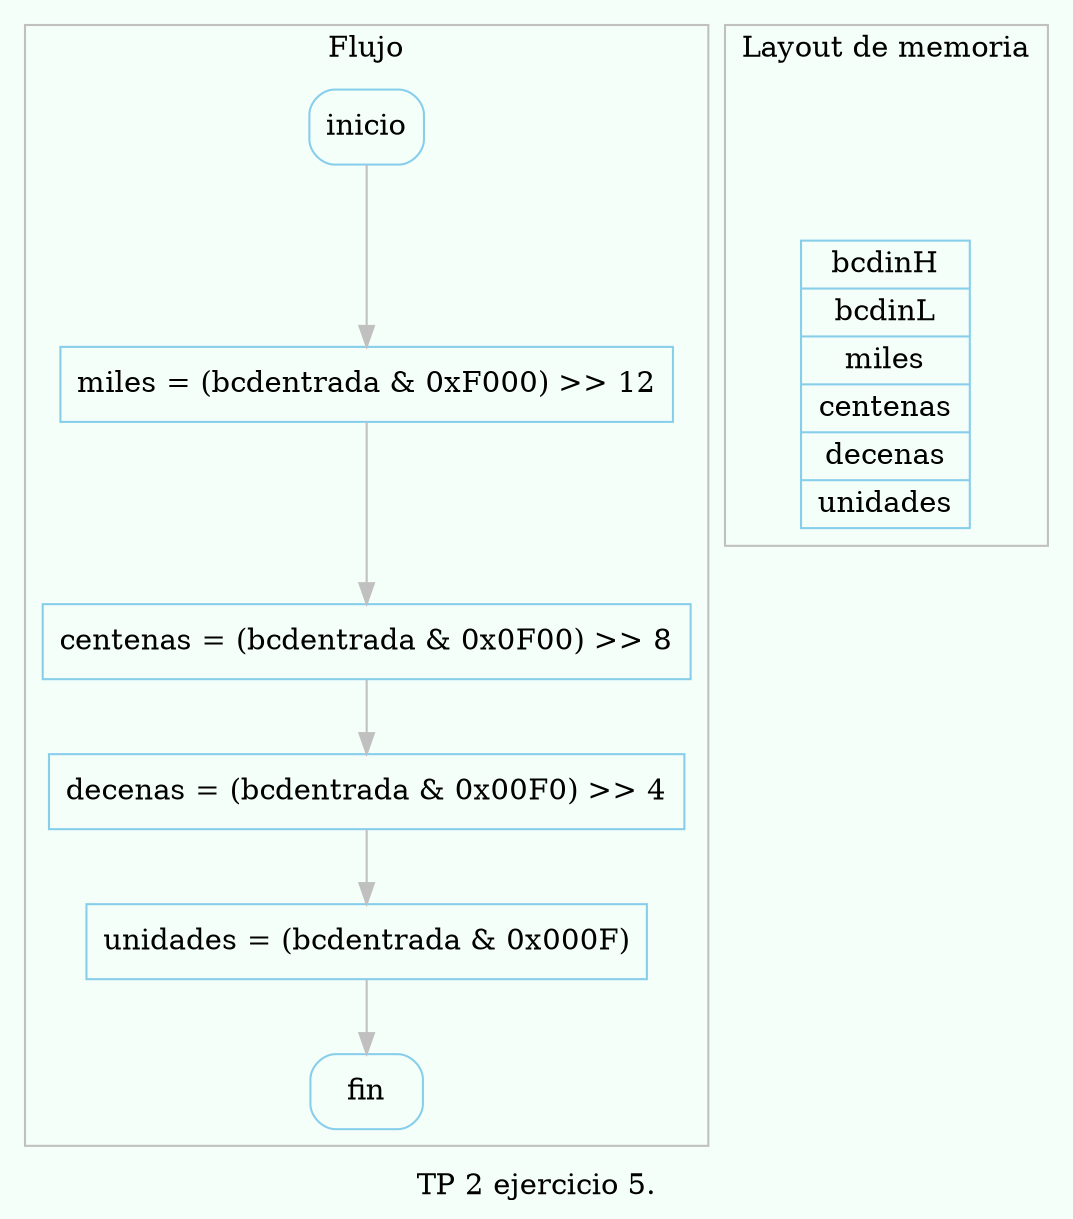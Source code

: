 digraph {
    labelloc = bc;
    color   = "gray";
    bgcolor = "mintcream";
    node [color="skyblue"];
    edge [color="gray"];

    subgraph cluster_flujo {
        label = "Flujo";
        labelloc = tc;

        inicio[shape="box", style=rounded];
        fin[shape="box", style=rounded];

        miles[
            shape="box",
            label="miles = (bcdentrada & 0xF000) >> 12"
        ]

        centenas[
            shape="box",
            label="centenas = (bcdentrada & 0x0F00) >> 8"
        ]

        decenas[
            shape="box",
            label="decenas = (bcdentrada & 0x00F0) >> 4"
        ]

        unidades[
            shape="box",
            label="unidades = (bcdentrada & 0x000F)"
        ]

        inicio -> miles -> centenas -> decenas -> unidades -> fin;
    }

    subgraph cluster_mapa_memoria {
        node [shape="record"];
        edge [style="dashed"];

        label   = "Layout de memoria";
        labelloc = tc;

        l1[style=invis, label="", shape=none];
        memmap  [label="{bcdinH | bcdinL | miles | centenas | decenas | unidades}"];
        l1 -> memmap[style=invis];
    }

    label="TP 2 ejercicio 5.";
}
